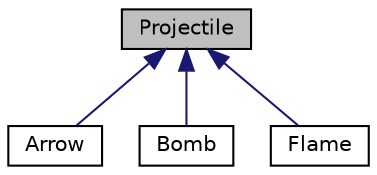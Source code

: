 digraph "Projectile"
{
 // LATEX_PDF_SIZE
  edge [fontname="Helvetica",fontsize="10",labelfontname="Helvetica",labelfontsize="10"];
  node [fontname="Helvetica",fontsize="10",shape=record];
  Node1 [label="Projectile",height=0.2,width=0.4,color="black", fillcolor="grey75", style="filled", fontcolor="black",tooltip="Abstract class for different types of projectiles. Only tower class creates projectiles."];
  Node1 -> Node2 [dir="back",color="midnightblue",fontsize="10",style="solid",fontname="Helvetica"];
  Node2 [label="Arrow",height=0.2,width=0.4,color="black", fillcolor="white", style="filled",URL="$classArrow.html",tooltip="Basic projectile class, deals damage to single enemy once."];
  Node1 -> Node3 [dir="back",color="midnightblue",fontsize="10",style="solid",fontname="Helvetica"];
  Node3 [label="Bomb",height=0.2,width=0.4,color="black", fillcolor="white", style="filled",URL="$classBomb.html",tooltip="Class for bomb type projectile. Bomb deals damage in a radius determined by range parameter."];
  Node1 -> Node4 [dir="back",color="midnightblue",fontsize="10",style="solid",fontname="Helvetica"];
  Node4 [label="Flame",height=0.2,width=0.4,color="black", fillcolor="white", style="filled",URL="$classFlame.html",tooltip="Class for flame type projectile. Flame deals damage during multiple ticks. The duration is determined..."];
}
